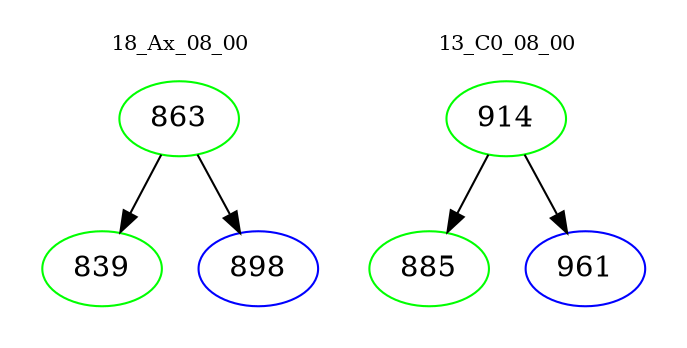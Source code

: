 digraph{
subgraph cluster_0 {
color = white
label = "18_Ax_08_00";
fontsize=10;
T0_863 [label="863", color="green"]
T0_863 -> T0_839 [color="black"]
T0_839 [label="839", color="green"]
T0_863 -> T0_898 [color="black"]
T0_898 [label="898", color="blue"]
}
subgraph cluster_1 {
color = white
label = "13_C0_08_00";
fontsize=10;
T1_914 [label="914", color="green"]
T1_914 -> T1_885 [color="black"]
T1_885 [label="885", color="green"]
T1_914 -> T1_961 [color="black"]
T1_961 [label="961", color="blue"]
}
}
